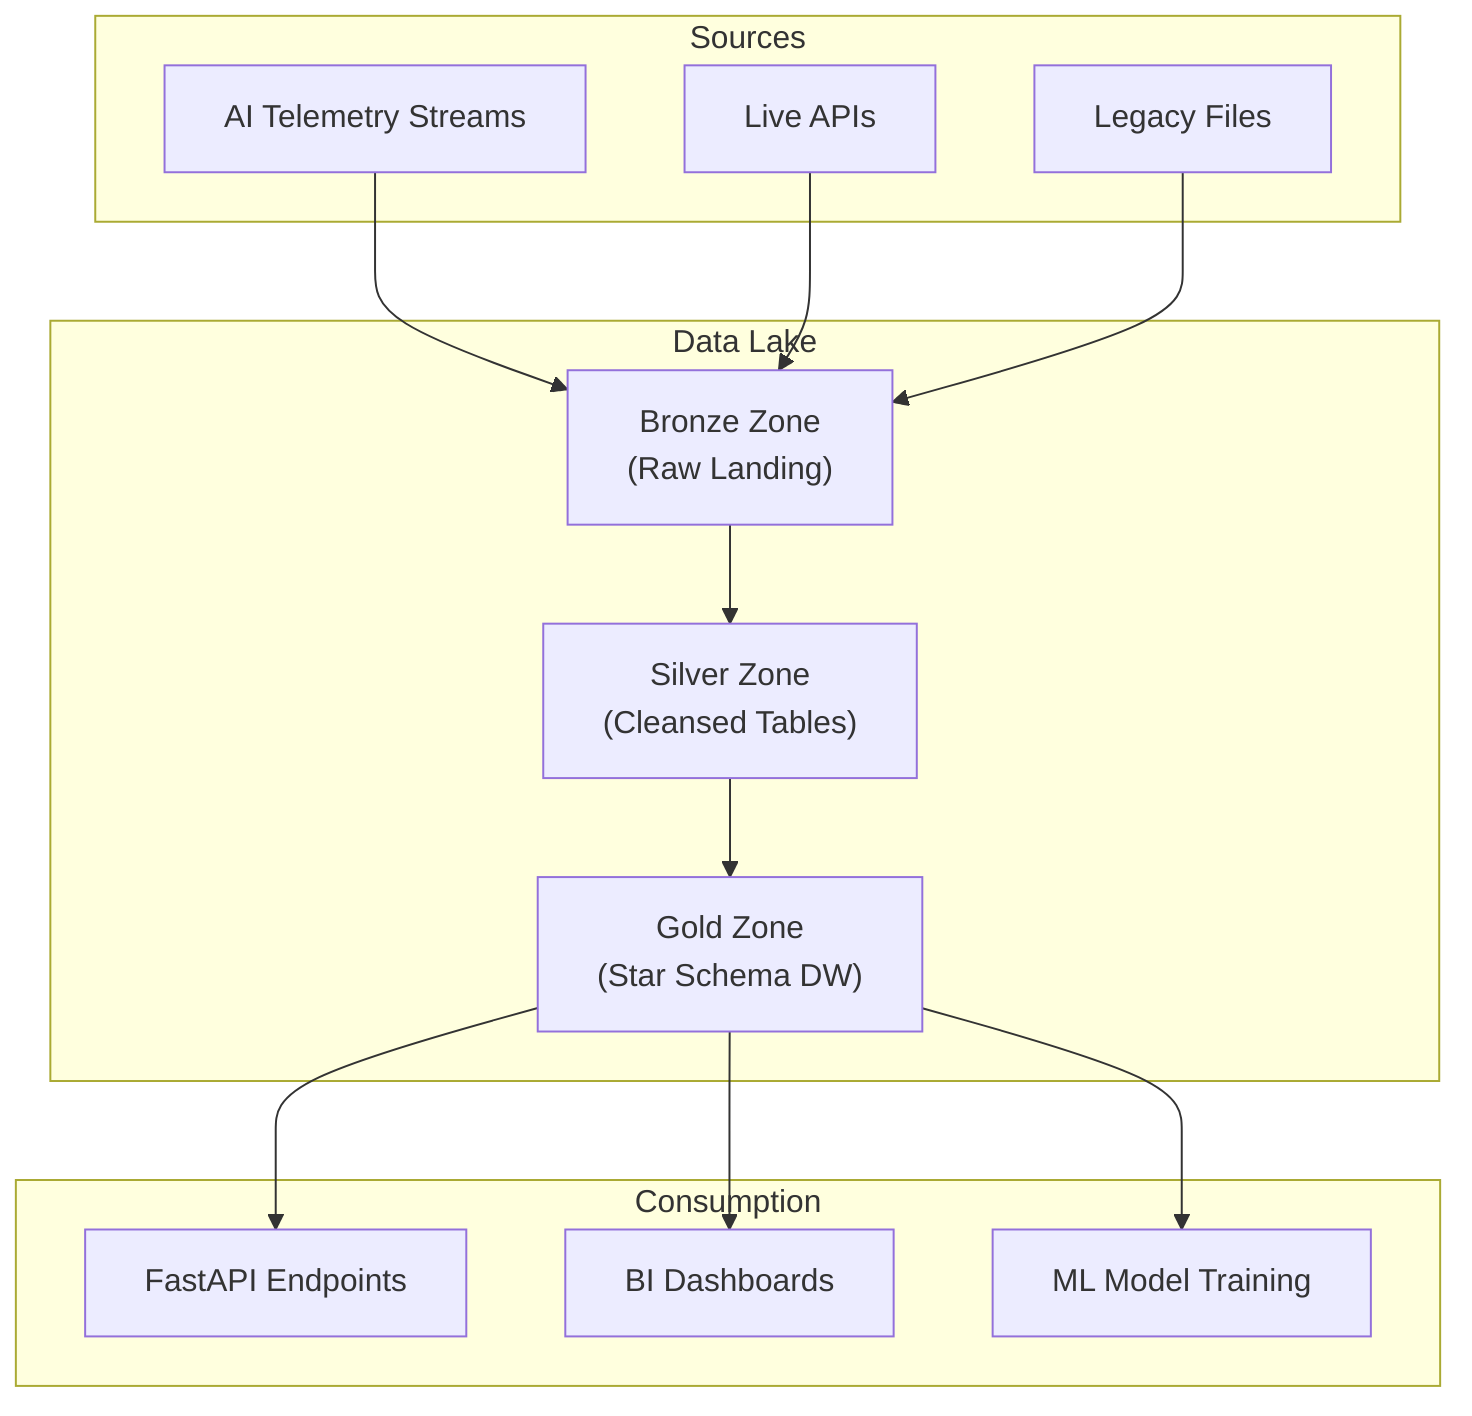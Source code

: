 flowchart TD
    subgraph Sources["Sources"]
      S1["AI Telemetry Streams"]
      S2["Live APIs"]
      S3["Legacy Files"]
    end

    subgraph DataLake["Data Lake"]
      Bronze["Bronze Zone\n(Raw Landing)"]
      Silver["Silver Zone\n(Cleansed Tables)"]
      Gold["Gold Zone\n(Star Schema DW)"]
    end

    subgraph Consume["Consumption"]
      API["FastAPI Endpoints"]
      BI["BI Dashboards"]
      ML["ML Model Training"]
    end

    S1 & S2 & S3 --> Bronze
    Bronze --> Silver
    Silver --> Gold
    Gold --> API
    Gold --> BI
    Gold --> ML